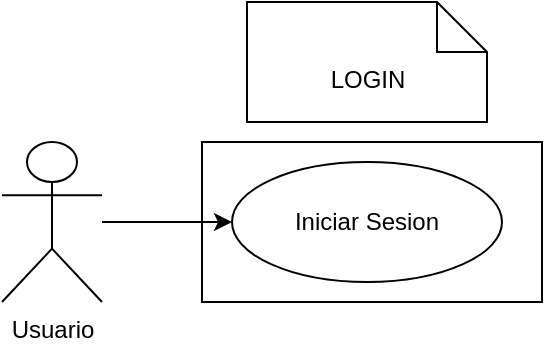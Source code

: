 <mxfile>
    <diagram id="O8SNpQRehCis_Qt-JztI" name="Page-1">
        <mxGraphModel dx="532" dy="490" grid="1" gridSize="10" guides="1" tooltips="1" connect="1" arrows="1" fold="1" page="1" pageScale="1" pageWidth="827" pageHeight="1169" math="0" shadow="0">
            <root>
                <mxCell id="0"/>
                <mxCell id="1" parent="0"/>
                <mxCell id="4" value="" style="whiteSpace=wrap;html=1;" vertex="1" parent="1">
                    <mxGeometry x="150" y="180" width="170" height="80" as="geometry"/>
                </mxCell>
                <mxCell id="15" style="edgeStyle=none;html=1;entryX=0;entryY=0.5;entryDx=0;entryDy=0;" edge="1" parent="1" source="2" target="6">
                    <mxGeometry relative="1" as="geometry"/>
                </mxCell>
                <mxCell id="2" value="Usuario" style="shape=umlActor;verticalLabelPosition=bottom;verticalAlign=top;html=1;outlineConnect=0;" vertex="1" parent="1">
                    <mxGeometry x="50" y="180" width="50" height="80" as="geometry"/>
                </mxCell>
                <mxCell id="6" value="Iniciar Sesion" style="ellipse;whiteSpace=wrap;html=1;" vertex="1" parent="1">
                    <mxGeometry x="165" y="190" width="135" height="60" as="geometry"/>
                </mxCell>
                <mxCell id="11" value="LOGIN" style="shape=note2;boundedLbl=1;whiteSpace=wrap;html=1;size=25;verticalAlign=top;align=center;" vertex="1" parent="1">
                    <mxGeometry x="172.5" y="110" width="120" height="60" as="geometry"/>
                </mxCell>
            </root>
        </mxGraphModel>
    </diagram>
</mxfile>